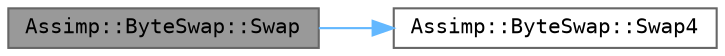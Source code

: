 digraph "Assimp::ByteSwap::Swap"
{
 // LATEX_PDF_SIZE
  bgcolor="transparent";
  edge [fontname=Terminal,fontsize=10,labelfontname=Helvetica,labelfontsize=10];
  node [fontname=Terminal,fontsize=10,shape=box,height=0.2,width=0.4];
  rankdir="LR";
  Node1 [label="Assimp::ByteSwap::Swap",height=0.2,width=0.4,color="gray40", fillcolor="grey60", style="filled", fontcolor="black",tooltip=" "];
  Node1 -> Node2 [color="steelblue1",style="solid"];
  Node2 [label="Assimp::ByteSwap::Swap4",height=0.2,width=0.4,color="grey40", fillcolor="white", style="filled",URL="$class_assimp_1_1_byte_swap.html#a6717939ed8be817f262515c3c1ae2d77",tooltip=" "];
}
